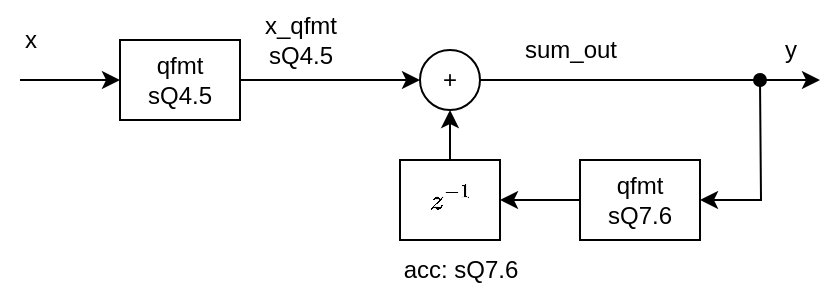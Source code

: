 <mxfile version="28.0.4">
  <diagram name="Page-1" id="hBKtreTGu6Y4IyfRa3Ap">
    <mxGraphModel dx="449" dy="629" grid="1" gridSize="10" guides="1" tooltips="1" connect="1" arrows="1" fold="1" page="1" pageScale="1" pageWidth="1100" pageHeight="850" math="1" shadow="0">
      <root>
        <mxCell id="0" />
        <mxCell id="1" parent="0" />
        <mxCell id="6S6WEjJGhrRsYoMHBRc7-2" style="edgeStyle=orthogonalEdgeStyle;rounded=0;orthogonalLoop=1;jettySize=auto;html=1;exitX=0;exitY=0.5;exitDx=0;exitDy=0;startArrow=classic;startFill=1;endArrow=none;endFill=0;" parent="1" source="6S6WEjJGhrRsYoMHBRc7-1" edge="1">
          <mxGeometry relative="1" as="geometry">
            <mxPoint x="40" y="340" as="targetPoint" />
          </mxGeometry>
        </mxCell>
        <mxCell id="6S6WEjJGhrRsYoMHBRc7-5" value="" style="edgeStyle=orthogonalEdgeStyle;rounded=0;orthogonalLoop=1;jettySize=auto;html=1;" parent="1" source="6S6WEjJGhrRsYoMHBRc7-1" target="6S6WEjJGhrRsYoMHBRc7-4" edge="1">
          <mxGeometry relative="1" as="geometry" />
        </mxCell>
        <mxCell id="6S6WEjJGhrRsYoMHBRc7-1" value="qfmt&lt;br&gt;sQ4.5" style="rounded=0;whiteSpace=wrap;html=1;" parent="1" vertex="1">
          <mxGeometry x="90" y="320" width="60" height="40" as="geometry" />
        </mxCell>
        <mxCell id="6S6WEjJGhrRsYoMHBRc7-6" style="edgeStyle=orthogonalEdgeStyle;rounded=0;orthogonalLoop=1;jettySize=auto;html=1;entryX=0.5;entryY=1;entryDx=0;entryDy=0;" parent="1" source="6S6WEjJGhrRsYoMHBRc7-3" target="6S6WEjJGhrRsYoMHBRc7-4" edge="1">
          <mxGeometry relative="1" as="geometry" />
        </mxCell>
        <mxCell id="6S6WEjJGhrRsYoMHBRc7-9" style="edgeStyle=orthogonalEdgeStyle;rounded=0;orthogonalLoop=1;jettySize=auto;html=1;startArrow=classic;startFill=1;endArrow=oval;endFill=1;exitX=1;exitY=0.5;exitDx=0;exitDy=0;" parent="1" source="6S6WEjJGhrRsYoMHBRc7-26" edge="1">
          <mxGeometry relative="1" as="geometry">
            <mxPoint x="410" y="340" as="targetPoint" />
            <mxPoint x="380" y="400" as="sourcePoint" />
          </mxGeometry>
        </mxCell>
        <mxCell id="6S6WEjJGhrRsYoMHBRc7-3" value="`z^{-1}`" style="rounded=0;whiteSpace=wrap;html=1;" parent="1" vertex="1">
          <mxGeometry x="230" y="380" width="50" height="40" as="geometry" />
        </mxCell>
        <mxCell id="6S6WEjJGhrRsYoMHBRc7-7" style="edgeStyle=orthogonalEdgeStyle;rounded=0;orthogonalLoop=1;jettySize=auto;html=1;exitX=1;exitY=0.5;exitDx=0;exitDy=0;" parent="1" source="6S6WEjJGhrRsYoMHBRc7-4" edge="1">
          <mxGeometry relative="1" as="geometry">
            <mxPoint x="440" y="340" as="targetPoint" />
          </mxGeometry>
        </mxCell>
        <mxCell id="6S6WEjJGhrRsYoMHBRc7-4" value="&lt;div align=&quot;center&quot;&gt;+&lt;/div&gt;" style="ellipse;whiteSpace=wrap;html=1;aspect=fixed;align=center;" parent="1" vertex="1">
          <mxGeometry x="240" y="325" width="30" height="30" as="geometry" />
        </mxCell>
        <mxCell id="6S6WEjJGhrRsYoMHBRc7-10" value="acc:&amp;nbsp;sQ7.6" style="text;html=1;align=center;verticalAlign=middle;resizable=0;points=[];autosize=1;strokeColor=none;fillColor=none;" parent="1" vertex="1">
          <mxGeometry x="220" y="420" width="80" height="30" as="geometry" />
        </mxCell>
        <mxCell id="6S6WEjJGhrRsYoMHBRc7-11" value="x" style="text;html=1;align=center;verticalAlign=middle;resizable=0;points=[];autosize=1;strokeColor=none;fillColor=none;" parent="1" vertex="1">
          <mxGeometry x="30" y="305" width="30" height="30" as="geometry" />
        </mxCell>
        <mxCell id="6S6WEjJGhrRsYoMHBRc7-14" value="y" style="text;html=1;align=center;verticalAlign=middle;resizable=0;points=[];autosize=1;strokeColor=none;fillColor=none;" parent="1" vertex="1">
          <mxGeometry x="410" y="310" width="30" height="30" as="geometry" />
        </mxCell>
        <mxCell id="6S6WEjJGhrRsYoMHBRc7-24" value="x_qfmt&lt;br&gt;sQ4.5" style="text;html=1;align=center;verticalAlign=middle;resizable=0;points=[];autosize=1;strokeColor=none;fillColor=none;" parent="1" vertex="1">
          <mxGeometry x="150" y="300" width="60" height="40" as="geometry" />
        </mxCell>
        <mxCell id="6S6WEjJGhrRsYoMHBRc7-25" value="sum_out" style="text;html=1;align=center;verticalAlign=middle;resizable=0;points=[];autosize=1;strokeColor=none;fillColor=none;" parent="1" vertex="1">
          <mxGeometry x="280" y="310" width="70" height="30" as="geometry" />
        </mxCell>
        <mxCell id="6S6WEjJGhrRsYoMHBRc7-27" style="edgeStyle=orthogonalEdgeStyle;rounded=0;orthogonalLoop=1;jettySize=auto;html=1;exitX=0;exitY=0.5;exitDx=0;exitDy=0;entryX=1;entryY=0.5;entryDx=0;entryDy=0;" parent="1" source="6S6WEjJGhrRsYoMHBRc7-26" target="6S6WEjJGhrRsYoMHBRc7-3" edge="1">
          <mxGeometry relative="1" as="geometry" />
        </mxCell>
        <mxCell id="6S6WEjJGhrRsYoMHBRc7-26" value="qfmt&lt;br&gt;sQ7.6" style="rounded=0;whiteSpace=wrap;html=1;" parent="1" vertex="1">
          <mxGeometry x="320" y="380" width="60" height="40" as="geometry" />
        </mxCell>
      </root>
    </mxGraphModel>
  </diagram>
</mxfile>
